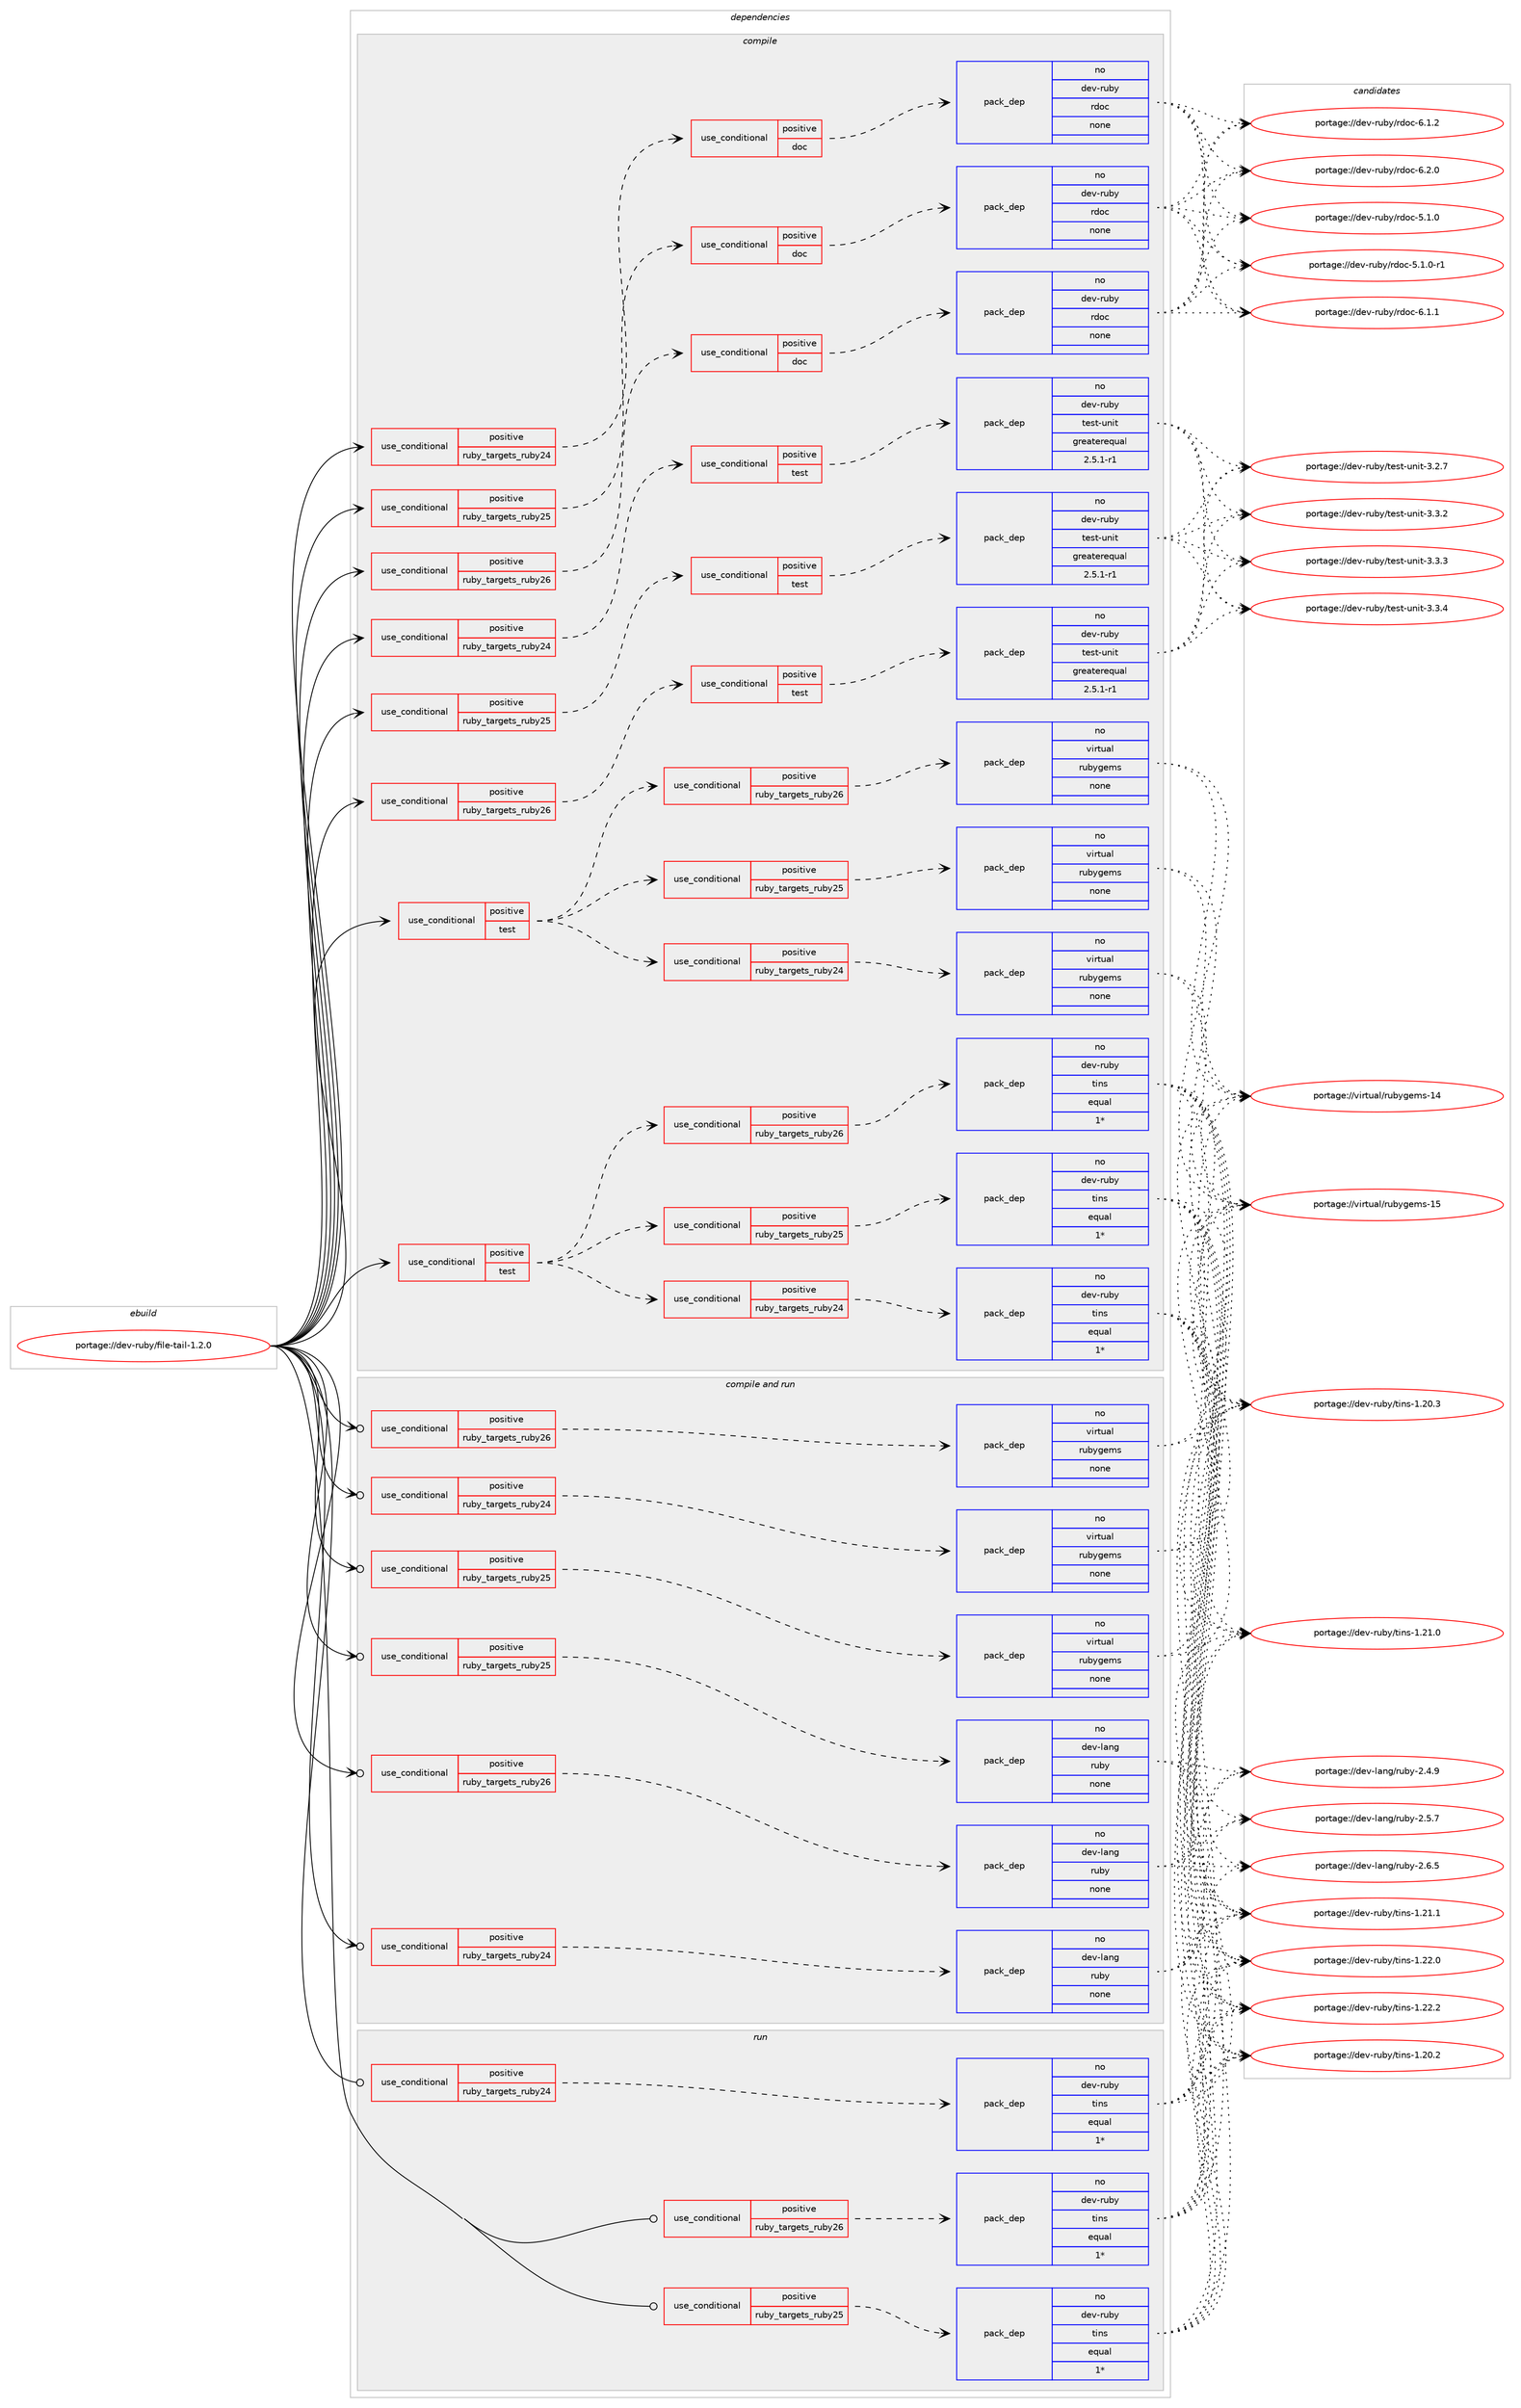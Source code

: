 digraph prolog {

# *************
# Graph options
# *************

newrank=true;
concentrate=true;
compound=true;
graph [rankdir=LR,fontname=Helvetica,fontsize=10,ranksep=1.5];#, ranksep=2.5, nodesep=0.2];
edge  [arrowhead=vee];
node  [fontname=Helvetica,fontsize=10];

# **********
# The ebuild
# **********

subgraph cluster_leftcol {
color=gray;
rank=same;
label=<<i>ebuild</i>>;
id [label="portage://dev-ruby/file-tail-1.2.0", color=red, width=4, href="../dev-ruby/file-tail-1.2.0.svg"];
}

# ****************
# The dependencies
# ****************

subgraph cluster_midcol {
color=gray;
label=<<i>dependencies</i>>;
subgraph cluster_compile {
fillcolor="#eeeeee";
style=filled;
label=<<i>compile</i>>;
subgraph cond52384 {
dependency221604 [label=<<TABLE BORDER="0" CELLBORDER="1" CELLSPACING="0" CELLPADDING="4"><TR><TD ROWSPAN="3" CELLPADDING="10">use_conditional</TD></TR><TR><TD>positive</TD></TR><TR><TD>ruby_targets_ruby24</TD></TR></TABLE>>, shape=none, color=red];
subgraph cond52385 {
dependency221605 [label=<<TABLE BORDER="0" CELLBORDER="1" CELLSPACING="0" CELLPADDING="4"><TR><TD ROWSPAN="3" CELLPADDING="10">use_conditional</TD></TR><TR><TD>positive</TD></TR><TR><TD>doc</TD></TR></TABLE>>, shape=none, color=red];
subgraph pack165728 {
dependency221606 [label=<<TABLE BORDER="0" CELLBORDER="1" CELLSPACING="0" CELLPADDING="4" WIDTH="220"><TR><TD ROWSPAN="6" CELLPADDING="30">pack_dep</TD></TR><TR><TD WIDTH="110">no</TD></TR><TR><TD>dev-ruby</TD></TR><TR><TD>rdoc</TD></TR><TR><TD>none</TD></TR><TR><TD></TD></TR></TABLE>>, shape=none, color=blue];
}
dependency221605:e -> dependency221606:w [weight=20,style="dashed",arrowhead="vee"];
}
dependency221604:e -> dependency221605:w [weight=20,style="dashed",arrowhead="vee"];
}
id:e -> dependency221604:w [weight=20,style="solid",arrowhead="vee"];
subgraph cond52386 {
dependency221607 [label=<<TABLE BORDER="0" CELLBORDER="1" CELLSPACING="0" CELLPADDING="4"><TR><TD ROWSPAN="3" CELLPADDING="10">use_conditional</TD></TR><TR><TD>positive</TD></TR><TR><TD>ruby_targets_ruby24</TD></TR></TABLE>>, shape=none, color=red];
subgraph cond52387 {
dependency221608 [label=<<TABLE BORDER="0" CELLBORDER="1" CELLSPACING="0" CELLPADDING="4"><TR><TD ROWSPAN="3" CELLPADDING="10">use_conditional</TD></TR><TR><TD>positive</TD></TR><TR><TD>test</TD></TR></TABLE>>, shape=none, color=red];
subgraph pack165729 {
dependency221609 [label=<<TABLE BORDER="0" CELLBORDER="1" CELLSPACING="0" CELLPADDING="4" WIDTH="220"><TR><TD ROWSPAN="6" CELLPADDING="30">pack_dep</TD></TR><TR><TD WIDTH="110">no</TD></TR><TR><TD>dev-ruby</TD></TR><TR><TD>test-unit</TD></TR><TR><TD>greaterequal</TD></TR><TR><TD>2.5.1-r1</TD></TR></TABLE>>, shape=none, color=blue];
}
dependency221608:e -> dependency221609:w [weight=20,style="dashed",arrowhead="vee"];
}
dependency221607:e -> dependency221608:w [weight=20,style="dashed",arrowhead="vee"];
}
id:e -> dependency221607:w [weight=20,style="solid",arrowhead="vee"];
subgraph cond52388 {
dependency221610 [label=<<TABLE BORDER="0" CELLBORDER="1" CELLSPACING="0" CELLPADDING="4"><TR><TD ROWSPAN="3" CELLPADDING="10">use_conditional</TD></TR><TR><TD>positive</TD></TR><TR><TD>ruby_targets_ruby25</TD></TR></TABLE>>, shape=none, color=red];
subgraph cond52389 {
dependency221611 [label=<<TABLE BORDER="0" CELLBORDER="1" CELLSPACING="0" CELLPADDING="4"><TR><TD ROWSPAN="3" CELLPADDING="10">use_conditional</TD></TR><TR><TD>positive</TD></TR><TR><TD>doc</TD></TR></TABLE>>, shape=none, color=red];
subgraph pack165730 {
dependency221612 [label=<<TABLE BORDER="0" CELLBORDER="1" CELLSPACING="0" CELLPADDING="4" WIDTH="220"><TR><TD ROWSPAN="6" CELLPADDING="30">pack_dep</TD></TR><TR><TD WIDTH="110">no</TD></TR><TR><TD>dev-ruby</TD></TR><TR><TD>rdoc</TD></TR><TR><TD>none</TD></TR><TR><TD></TD></TR></TABLE>>, shape=none, color=blue];
}
dependency221611:e -> dependency221612:w [weight=20,style="dashed",arrowhead="vee"];
}
dependency221610:e -> dependency221611:w [weight=20,style="dashed",arrowhead="vee"];
}
id:e -> dependency221610:w [weight=20,style="solid",arrowhead="vee"];
subgraph cond52390 {
dependency221613 [label=<<TABLE BORDER="0" CELLBORDER="1" CELLSPACING="0" CELLPADDING="4"><TR><TD ROWSPAN="3" CELLPADDING="10">use_conditional</TD></TR><TR><TD>positive</TD></TR><TR><TD>ruby_targets_ruby25</TD></TR></TABLE>>, shape=none, color=red];
subgraph cond52391 {
dependency221614 [label=<<TABLE BORDER="0" CELLBORDER="1" CELLSPACING="0" CELLPADDING="4"><TR><TD ROWSPAN="3" CELLPADDING="10">use_conditional</TD></TR><TR><TD>positive</TD></TR><TR><TD>test</TD></TR></TABLE>>, shape=none, color=red];
subgraph pack165731 {
dependency221615 [label=<<TABLE BORDER="0" CELLBORDER="1" CELLSPACING="0" CELLPADDING="4" WIDTH="220"><TR><TD ROWSPAN="6" CELLPADDING="30">pack_dep</TD></TR><TR><TD WIDTH="110">no</TD></TR><TR><TD>dev-ruby</TD></TR><TR><TD>test-unit</TD></TR><TR><TD>greaterequal</TD></TR><TR><TD>2.5.1-r1</TD></TR></TABLE>>, shape=none, color=blue];
}
dependency221614:e -> dependency221615:w [weight=20,style="dashed",arrowhead="vee"];
}
dependency221613:e -> dependency221614:w [weight=20,style="dashed",arrowhead="vee"];
}
id:e -> dependency221613:w [weight=20,style="solid",arrowhead="vee"];
subgraph cond52392 {
dependency221616 [label=<<TABLE BORDER="0" CELLBORDER="1" CELLSPACING="0" CELLPADDING="4"><TR><TD ROWSPAN="3" CELLPADDING="10">use_conditional</TD></TR><TR><TD>positive</TD></TR><TR><TD>ruby_targets_ruby26</TD></TR></TABLE>>, shape=none, color=red];
subgraph cond52393 {
dependency221617 [label=<<TABLE BORDER="0" CELLBORDER="1" CELLSPACING="0" CELLPADDING="4"><TR><TD ROWSPAN="3" CELLPADDING="10">use_conditional</TD></TR><TR><TD>positive</TD></TR><TR><TD>doc</TD></TR></TABLE>>, shape=none, color=red];
subgraph pack165732 {
dependency221618 [label=<<TABLE BORDER="0" CELLBORDER="1" CELLSPACING="0" CELLPADDING="4" WIDTH="220"><TR><TD ROWSPAN="6" CELLPADDING="30">pack_dep</TD></TR><TR><TD WIDTH="110">no</TD></TR><TR><TD>dev-ruby</TD></TR><TR><TD>rdoc</TD></TR><TR><TD>none</TD></TR><TR><TD></TD></TR></TABLE>>, shape=none, color=blue];
}
dependency221617:e -> dependency221618:w [weight=20,style="dashed",arrowhead="vee"];
}
dependency221616:e -> dependency221617:w [weight=20,style="dashed",arrowhead="vee"];
}
id:e -> dependency221616:w [weight=20,style="solid",arrowhead="vee"];
subgraph cond52394 {
dependency221619 [label=<<TABLE BORDER="0" CELLBORDER="1" CELLSPACING="0" CELLPADDING="4"><TR><TD ROWSPAN="3" CELLPADDING="10">use_conditional</TD></TR><TR><TD>positive</TD></TR><TR><TD>ruby_targets_ruby26</TD></TR></TABLE>>, shape=none, color=red];
subgraph cond52395 {
dependency221620 [label=<<TABLE BORDER="0" CELLBORDER="1" CELLSPACING="0" CELLPADDING="4"><TR><TD ROWSPAN="3" CELLPADDING="10">use_conditional</TD></TR><TR><TD>positive</TD></TR><TR><TD>test</TD></TR></TABLE>>, shape=none, color=red];
subgraph pack165733 {
dependency221621 [label=<<TABLE BORDER="0" CELLBORDER="1" CELLSPACING="0" CELLPADDING="4" WIDTH="220"><TR><TD ROWSPAN="6" CELLPADDING="30">pack_dep</TD></TR><TR><TD WIDTH="110">no</TD></TR><TR><TD>dev-ruby</TD></TR><TR><TD>test-unit</TD></TR><TR><TD>greaterequal</TD></TR><TR><TD>2.5.1-r1</TD></TR></TABLE>>, shape=none, color=blue];
}
dependency221620:e -> dependency221621:w [weight=20,style="dashed",arrowhead="vee"];
}
dependency221619:e -> dependency221620:w [weight=20,style="dashed",arrowhead="vee"];
}
id:e -> dependency221619:w [weight=20,style="solid",arrowhead="vee"];
subgraph cond52396 {
dependency221622 [label=<<TABLE BORDER="0" CELLBORDER="1" CELLSPACING="0" CELLPADDING="4"><TR><TD ROWSPAN="3" CELLPADDING="10">use_conditional</TD></TR><TR><TD>positive</TD></TR><TR><TD>test</TD></TR></TABLE>>, shape=none, color=red];
subgraph cond52397 {
dependency221623 [label=<<TABLE BORDER="0" CELLBORDER="1" CELLSPACING="0" CELLPADDING="4"><TR><TD ROWSPAN="3" CELLPADDING="10">use_conditional</TD></TR><TR><TD>positive</TD></TR><TR><TD>ruby_targets_ruby24</TD></TR></TABLE>>, shape=none, color=red];
subgraph pack165734 {
dependency221624 [label=<<TABLE BORDER="0" CELLBORDER="1" CELLSPACING="0" CELLPADDING="4" WIDTH="220"><TR><TD ROWSPAN="6" CELLPADDING="30">pack_dep</TD></TR><TR><TD WIDTH="110">no</TD></TR><TR><TD>dev-ruby</TD></TR><TR><TD>tins</TD></TR><TR><TD>equal</TD></TR><TR><TD>1*</TD></TR></TABLE>>, shape=none, color=blue];
}
dependency221623:e -> dependency221624:w [weight=20,style="dashed",arrowhead="vee"];
}
dependency221622:e -> dependency221623:w [weight=20,style="dashed",arrowhead="vee"];
subgraph cond52398 {
dependency221625 [label=<<TABLE BORDER="0" CELLBORDER="1" CELLSPACING="0" CELLPADDING="4"><TR><TD ROWSPAN="3" CELLPADDING="10">use_conditional</TD></TR><TR><TD>positive</TD></TR><TR><TD>ruby_targets_ruby25</TD></TR></TABLE>>, shape=none, color=red];
subgraph pack165735 {
dependency221626 [label=<<TABLE BORDER="0" CELLBORDER="1" CELLSPACING="0" CELLPADDING="4" WIDTH="220"><TR><TD ROWSPAN="6" CELLPADDING="30">pack_dep</TD></TR><TR><TD WIDTH="110">no</TD></TR><TR><TD>dev-ruby</TD></TR><TR><TD>tins</TD></TR><TR><TD>equal</TD></TR><TR><TD>1*</TD></TR></TABLE>>, shape=none, color=blue];
}
dependency221625:e -> dependency221626:w [weight=20,style="dashed",arrowhead="vee"];
}
dependency221622:e -> dependency221625:w [weight=20,style="dashed",arrowhead="vee"];
subgraph cond52399 {
dependency221627 [label=<<TABLE BORDER="0" CELLBORDER="1" CELLSPACING="0" CELLPADDING="4"><TR><TD ROWSPAN="3" CELLPADDING="10">use_conditional</TD></TR><TR><TD>positive</TD></TR><TR><TD>ruby_targets_ruby26</TD></TR></TABLE>>, shape=none, color=red];
subgraph pack165736 {
dependency221628 [label=<<TABLE BORDER="0" CELLBORDER="1" CELLSPACING="0" CELLPADDING="4" WIDTH="220"><TR><TD ROWSPAN="6" CELLPADDING="30">pack_dep</TD></TR><TR><TD WIDTH="110">no</TD></TR><TR><TD>dev-ruby</TD></TR><TR><TD>tins</TD></TR><TR><TD>equal</TD></TR><TR><TD>1*</TD></TR></TABLE>>, shape=none, color=blue];
}
dependency221627:e -> dependency221628:w [weight=20,style="dashed",arrowhead="vee"];
}
dependency221622:e -> dependency221627:w [weight=20,style="dashed",arrowhead="vee"];
}
id:e -> dependency221622:w [weight=20,style="solid",arrowhead="vee"];
subgraph cond52400 {
dependency221629 [label=<<TABLE BORDER="0" CELLBORDER="1" CELLSPACING="0" CELLPADDING="4"><TR><TD ROWSPAN="3" CELLPADDING="10">use_conditional</TD></TR><TR><TD>positive</TD></TR><TR><TD>test</TD></TR></TABLE>>, shape=none, color=red];
subgraph cond52401 {
dependency221630 [label=<<TABLE BORDER="0" CELLBORDER="1" CELLSPACING="0" CELLPADDING="4"><TR><TD ROWSPAN="3" CELLPADDING="10">use_conditional</TD></TR><TR><TD>positive</TD></TR><TR><TD>ruby_targets_ruby24</TD></TR></TABLE>>, shape=none, color=red];
subgraph pack165737 {
dependency221631 [label=<<TABLE BORDER="0" CELLBORDER="1" CELLSPACING="0" CELLPADDING="4" WIDTH="220"><TR><TD ROWSPAN="6" CELLPADDING="30">pack_dep</TD></TR><TR><TD WIDTH="110">no</TD></TR><TR><TD>virtual</TD></TR><TR><TD>rubygems</TD></TR><TR><TD>none</TD></TR><TR><TD></TD></TR></TABLE>>, shape=none, color=blue];
}
dependency221630:e -> dependency221631:w [weight=20,style="dashed",arrowhead="vee"];
}
dependency221629:e -> dependency221630:w [weight=20,style="dashed",arrowhead="vee"];
subgraph cond52402 {
dependency221632 [label=<<TABLE BORDER="0" CELLBORDER="1" CELLSPACING="0" CELLPADDING="4"><TR><TD ROWSPAN="3" CELLPADDING="10">use_conditional</TD></TR><TR><TD>positive</TD></TR><TR><TD>ruby_targets_ruby25</TD></TR></TABLE>>, shape=none, color=red];
subgraph pack165738 {
dependency221633 [label=<<TABLE BORDER="0" CELLBORDER="1" CELLSPACING="0" CELLPADDING="4" WIDTH="220"><TR><TD ROWSPAN="6" CELLPADDING="30">pack_dep</TD></TR><TR><TD WIDTH="110">no</TD></TR><TR><TD>virtual</TD></TR><TR><TD>rubygems</TD></TR><TR><TD>none</TD></TR><TR><TD></TD></TR></TABLE>>, shape=none, color=blue];
}
dependency221632:e -> dependency221633:w [weight=20,style="dashed",arrowhead="vee"];
}
dependency221629:e -> dependency221632:w [weight=20,style="dashed",arrowhead="vee"];
subgraph cond52403 {
dependency221634 [label=<<TABLE BORDER="0" CELLBORDER="1" CELLSPACING="0" CELLPADDING="4"><TR><TD ROWSPAN="3" CELLPADDING="10">use_conditional</TD></TR><TR><TD>positive</TD></TR><TR><TD>ruby_targets_ruby26</TD></TR></TABLE>>, shape=none, color=red];
subgraph pack165739 {
dependency221635 [label=<<TABLE BORDER="0" CELLBORDER="1" CELLSPACING="0" CELLPADDING="4" WIDTH="220"><TR><TD ROWSPAN="6" CELLPADDING="30">pack_dep</TD></TR><TR><TD WIDTH="110">no</TD></TR><TR><TD>virtual</TD></TR><TR><TD>rubygems</TD></TR><TR><TD>none</TD></TR><TR><TD></TD></TR></TABLE>>, shape=none, color=blue];
}
dependency221634:e -> dependency221635:w [weight=20,style="dashed",arrowhead="vee"];
}
dependency221629:e -> dependency221634:w [weight=20,style="dashed",arrowhead="vee"];
}
id:e -> dependency221629:w [weight=20,style="solid",arrowhead="vee"];
}
subgraph cluster_compileandrun {
fillcolor="#eeeeee";
style=filled;
label=<<i>compile and run</i>>;
subgraph cond52404 {
dependency221636 [label=<<TABLE BORDER="0" CELLBORDER="1" CELLSPACING="0" CELLPADDING="4"><TR><TD ROWSPAN="3" CELLPADDING="10">use_conditional</TD></TR><TR><TD>positive</TD></TR><TR><TD>ruby_targets_ruby24</TD></TR></TABLE>>, shape=none, color=red];
subgraph pack165740 {
dependency221637 [label=<<TABLE BORDER="0" CELLBORDER="1" CELLSPACING="0" CELLPADDING="4" WIDTH="220"><TR><TD ROWSPAN="6" CELLPADDING="30">pack_dep</TD></TR><TR><TD WIDTH="110">no</TD></TR><TR><TD>dev-lang</TD></TR><TR><TD>ruby</TD></TR><TR><TD>none</TD></TR><TR><TD></TD></TR></TABLE>>, shape=none, color=blue];
}
dependency221636:e -> dependency221637:w [weight=20,style="dashed",arrowhead="vee"];
}
id:e -> dependency221636:w [weight=20,style="solid",arrowhead="odotvee"];
subgraph cond52405 {
dependency221638 [label=<<TABLE BORDER="0" CELLBORDER="1" CELLSPACING="0" CELLPADDING="4"><TR><TD ROWSPAN="3" CELLPADDING="10">use_conditional</TD></TR><TR><TD>positive</TD></TR><TR><TD>ruby_targets_ruby24</TD></TR></TABLE>>, shape=none, color=red];
subgraph pack165741 {
dependency221639 [label=<<TABLE BORDER="0" CELLBORDER="1" CELLSPACING="0" CELLPADDING="4" WIDTH="220"><TR><TD ROWSPAN="6" CELLPADDING="30">pack_dep</TD></TR><TR><TD WIDTH="110">no</TD></TR><TR><TD>virtual</TD></TR><TR><TD>rubygems</TD></TR><TR><TD>none</TD></TR><TR><TD></TD></TR></TABLE>>, shape=none, color=blue];
}
dependency221638:e -> dependency221639:w [weight=20,style="dashed",arrowhead="vee"];
}
id:e -> dependency221638:w [weight=20,style="solid",arrowhead="odotvee"];
subgraph cond52406 {
dependency221640 [label=<<TABLE BORDER="0" CELLBORDER="1" CELLSPACING="0" CELLPADDING="4"><TR><TD ROWSPAN="3" CELLPADDING="10">use_conditional</TD></TR><TR><TD>positive</TD></TR><TR><TD>ruby_targets_ruby25</TD></TR></TABLE>>, shape=none, color=red];
subgraph pack165742 {
dependency221641 [label=<<TABLE BORDER="0" CELLBORDER="1" CELLSPACING="0" CELLPADDING="4" WIDTH="220"><TR><TD ROWSPAN="6" CELLPADDING="30">pack_dep</TD></TR><TR><TD WIDTH="110">no</TD></TR><TR><TD>dev-lang</TD></TR><TR><TD>ruby</TD></TR><TR><TD>none</TD></TR><TR><TD></TD></TR></TABLE>>, shape=none, color=blue];
}
dependency221640:e -> dependency221641:w [weight=20,style="dashed",arrowhead="vee"];
}
id:e -> dependency221640:w [weight=20,style="solid",arrowhead="odotvee"];
subgraph cond52407 {
dependency221642 [label=<<TABLE BORDER="0" CELLBORDER="1" CELLSPACING="0" CELLPADDING="4"><TR><TD ROWSPAN="3" CELLPADDING="10">use_conditional</TD></TR><TR><TD>positive</TD></TR><TR><TD>ruby_targets_ruby25</TD></TR></TABLE>>, shape=none, color=red];
subgraph pack165743 {
dependency221643 [label=<<TABLE BORDER="0" CELLBORDER="1" CELLSPACING="0" CELLPADDING="4" WIDTH="220"><TR><TD ROWSPAN="6" CELLPADDING="30">pack_dep</TD></TR><TR><TD WIDTH="110">no</TD></TR><TR><TD>virtual</TD></TR><TR><TD>rubygems</TD></TR><TR><TD>none</TD></TR><TR><TD></TD></TR></TABLE>>, shape=none, color=blue];
}
dependency221642:e -> dependency221643:w [weight=20,style="dashed",arrowhead="vee"];
}
id:e -> dependency221642:w [weight=20,style="solid",arrowhead="odotvee"];
subgraph cond52408 {
dependency221644 [label=<<TABLE BORDER="0" CELLBORDER="1" CELLSPACING="0" CELLPADDING="4"><TR><TD ROWSPAN="3" CELLPADDING="10">use_conditional</TD></TR><TR><TD>positive</TD></TR><TR><TD>ruby_targets_ruby26</TD></TR></TABLE>>, shape=none, color=red];
subgraph pack165744 {
dependency221645 [label=<<TABLE BORDER="0" CELLBORDER="1" CELLSPACING="0" CELLPADDING="4" WIDTH="220"><TR><TD ROWSPAN="6" CELLPADDING="30">pack_dep</TD></TR><TR><TD WIDTH="110">no</TD></TR><TR><TD>dev-lang</TD></TR><TR><TD>ruby</TD></TR><TR><TD>none</TD></TR><TR><TD></TD></TR></TABLE>>, shape=none, color=blue];
}
dependency221644:e -> dependency221645:w [weight=20,style="dashed",arrowhead="vee"];
}
id:e -> dependency221644:w [weight=20,style="solid",arrowhead="odotvee"];
subgraph cond52409 {
dependency221646 [label=<<TABLE BORDER="0" CELLBORDER="1" CELLSPACING="0" CELLPADDING="4"><TR><TD ROWSPAN="3" CELLPADDING="10">use_conditional</TD></TR><TR><TD>positive</TD></TR><TR><TD>ruby_targets_ruby26</TD></TR></TABLE>>, shape=none, color=red];
subgraph pack165745 {
dependency221647 [label=<<TABLE BORDER="0" CELLBORDER="1" CELLSPACING="0" CELLPADDING="4" WIDTH="220"><TR><TD ROWSPAN="6" CELLPADDING="30">pack_dep</TD></TR><TR><TD WIDTH="110">no</TD></TR><TR><TD>virtual</TD></TR><TR><TD>rubygems</TD></TR><TR><TD>none</TD></TR><TR><TD></TD></TR></TABLE>>, shape=none, color=blue];
}
dependency221646:e -> dependency221647:w [weight=20,style="dashed",arrowhead="vee"];
}
id:e -> dependency221646:w [weight=20,style="solid",arrowhead="odotvee"];
}
subgraph cluster_run {
fillcolor="#eeeeee";
style=filled;
label=<<i>run</i>>;
subgraph cond52410 {
dependency221648 [label=<<TABLE BORDER="0" CELLBORDER="1" CELLSPACING="0" CELLPADDING="4"><TR><TD ROWSPAN="3" CELLPADDING="10">use_conditional</TD></TR><TR><TD>positive</TD></TR><TR><TD>ruby_targets_ruby24</TD></TR></TABLE>>, shape=none, color=red];
subgraph pack165746 {
dependency221649 [label=<<TABLE BORDER="0" CELLBORDER="1" CELLSPACING="0" CELLPADDING="4" WIDTH="220"><TR><TD ROWSPAN="6" CELLPADDING="30">pack_dep</TD></TR><TR><TD WIDTH="110">no</TD></TR><TR><TD>dev-ruby</TD></TR><TR><TD>tins</TD></TR><TR><TD>equal</TD></TR><TR><TD>1*</TD></TR></TABLE>>, shape=none, color=blue];
}
dependency221648:e -> dependency221649:w [weight=20,style="dashed",arrowhead="vee"];
}
id:e -> dependency221648:w [weight=20,style="solid",arrowhead="odot"];
subgraph cond52411 {
dependency221650 [label=<<TABLE BORDER="0" CELLBORDER="1" CELLSPACING="0" CELLPADDING="4"><TR><TD ROWSPAN="3" CELLPADDING="10">use_conditional</TD></TR><TR><TD>positive</TD></TR><TR><TD>ruby_targets_ruby25</TD></TR></TABLE>>, shape=none, color=red];
subgraph pack165747 {
dependency221651 [label=<<TABLE BORDER="0" CELLBORDER="1" CELLSPACING="0" CELLPADDING="4" WIDTH="220"><TR><TD ROWSPAN="6" CELLPADDING="30">pack_dep</TD></TR><TR><TD WIDTH="110">no</TD></TR><TR><TD>dev-ruby</TD></TR><TR><TD>tins</TD></TR><TR><TD>equal</TD></TR><TR><TD>1*</TD></TR></TABLE>>, shape=none, color=blue];
}
dependency221650:e -> dependency221651:w [weight=20,style="dashed",arrowhead="vee"];
}
id:e -> dependency221650:w [weight=20,style="solid",arrowhead="odot"];
subgraph cond52412 {
dependency221652 [label=<<TABLE BORDER="0" CELLBORDER="1" CELLSPACING="0" CELLPADDING="4"><TR><TD ROWSPAN="3" CELLPADDING="10">use_conditional</TD></TR><TR><TD>positive</TD></TR><TR><TD>ruby_targets_ruby26</TD></TR></TABLE>>, shape=none, color=red];
subgraph pack165748 {
dependency221653 [label=<<TABLE BORDER="0" CELLBORDER="1" CELLSPACING="0" CELLPADDING="4" WIDTH="220"><TR><TD ROWSPAN="6" CELLPADDING="30">pack_dep</TD></TR><TR><TD WIDTH="110">no</TD></TR><TR><TD>dev-ruby</TD></TR><TR><TD>tins</TD></TR><TR><TD>equal</TD></TR><TR><TD>1*</TD></TR></TABLE>>, shape=none, color=blue];
}
dependency221652:e -> dependency221653:w [weight=20,style="dashed",arrowhead="vee"];
}
id:e -> dependency221652:w [weight=20,style="solid",arrowhead="odot"];
}
}

# **************
# The candidates
# **************

subgraph cluster_choices {
rank=same;
color=gray;
label=<<i>candidates</i>>;

subgraph choice165728 {
color=black;
nodesep=1;
choiceportage10010111845114117981214711410011199455346494648 [label="portage://dev-ruby/rdoc-5.1.0", color=red, width=4,href="../dev-ruby/rdoc-5.1.0.svg"];
choiceportage100101118451141179812147114100111994553464946484511449 [label="portage://dev-ruby/rdoc-5.1.0-r1", color=red, width=4,href="../dev-ruby/rdoc-5.1.0-r1.svg"];
choiceportage10010111845114117981214711410011199455446494649 [label="portage://dev-ruby/rdoc-6.1.1", color=red, width=4,href="../dev-ruby/rdoc-6.1.1.svg"];
choiceportage10010111845114117981214711410011199455446494650 [label="portage://dev-ruby/rdoc-6.1.2", color=red, width=4,href="../dev-ruby/rdoc-6.1.2.svg"];
choiceportage10010111845114117981214711410011199455446504648 [label="portage://dev-ruby/rdoc-6.2.0", color=red, width=4,href="../dev-ruby/rdoc-6.2.0.svg"];
dependency221606:e -> choiceportage10010111845114117981214711410011199455346494648:w [style=dotted,weight="100"];
dependency221606:e -> choiceportage100101118451141179812147114100111994553464946484511449:w [style=dotted,weight="100"];
dependency221606:e -> choiceportage10010111845114117981214711410011199455446494649:w [style=dotted,weight="100"];
dependency221606:e -> choiceportage10010111845114117981214711410011199455446494650:w [style=dotted,weight="100"];
dependency221606:e -> choiceportage10010111845114117981214711410011199455446504648:w [style=dotted,weight="100"];
}
subgraph choice165729 {
color=black;
nodesep=1;
choiceportage10010111845114117981214711610111511645117110105116455146504655 [label="portage://dev-ruby/test-unit-3.2.7", color=red, width=4,href="../dev-ruby/test-unit-3.2.7.svg"];
choiceportage10010111845114117981214711610111511645117110105116455146514650 [label="portage://dev-ruby/test-unit-3.3.2", color=red, width=4,href="../dev-ruby/test-unit-3.3.2.svg"];
choiceportage10010111845114117981214711610111511645117110105116455146514651 [label="portage://dev-ruby/test-unit-3.3.3", color=red, width=4,href="../dev-ruby/test-unit-3.3.3.svg"];
choiceportage10010111845114117981214711610111511645117110105116455146514652 [label="portage://dev-ruby/test-unit-3.3.4", color=red, width=4,href="../dev-ruby/test-unit-3.3.4.svg"];
dependency221609:e -> choiceportage10010111845114117981214711610111511645117110105116455146504655:w [style=dotted,weight="100"];
dependency221609:e -> choiceportage10010111845114117981214711610111511645117110105116455146514650:w [style=dotted,weight="100"];
dependency221609:e -> choiceportage10010111845114117981214711610111511645117110105116455146514651:w [style=dotted,weight="100"];
dependency221609:e -> choiceportage10010111845114117981214711610111511645117110105116455146514652:w [style=dotted,weight="100"];
}
subgraph choice165730 {
color=black;
nodesep=1;
choiceportage10010111845114117981214711410011199455346494648 [label="portage://dev-ruby/rdoc-5.1.0", color=red, width=4,href="../dev-ruby/rdoc-5.1.0.svg"];
choiceportage100101118451141179812147114100111994553464946484511449 [label="portage://dev-ruby/rdoc-5.1.0-r1", color=red, width=4,href="../dev-ruby/rdoc-5.1.0-r1.svg"];
choiceportage10010111845114117981214711410011199455446494649 [label="portage://dev-ruby/rdoc-6.1.1", color=red, width=4,href="../dev-ruby/rdoc-6.1.1.svg"];
choiceportage10010111845114117981214711410011199455446494650 [label="portage://dev-ruby/rdoc-6.1.2", color=red, width=4,href="../dev-ruby/rdoc-6.1.2.svg"];
choiceportage10010111845114117981214711410011199455446504648 [label="portage://dev-ruby/rdoc-6.2.0", color=red, width=4,href="../dev-ruby/rdoc-6.2.0.svg"];
dependency221612:e -> choiceportage10010111845114117981214711410011199455346494648:w [style=dotted,weight="100"];
dependency221612:e -> choiceportage100101118451141179812147114100111994553464946484511449:w [style=dotted,weight="100"];
dependency221612:e -> choiceportage10010111845114117981214711410011199455446494649:w [style=dotted,weight="100"];
dependency221612:e -> choiceportage10010111845114117981214711410011199455446494650:w [style=dotted,weight="100"];
dependency221612:e -> choiceportage10010111845114117981214711410011199455446504648:w [style=dotted,weight="100"];
}
subgraph choice165731 {
color=black;
nodesep=1;
choiceportage10010111845114117981214711610111511645117110105116455146504655 [label="portage://dev-ruby/test-unit-3.2.7", color=red, width=4,href="../dev-ruby/test-unit-3.2.7.svg"];
choiceportage10010111845114117981214711610111511645117110105116455146514650 [label="portage://dev-ruby/test-unit-3.3.2", color=red, width=4,href="../dev-ruby/test-unit-3.3.2.svg"];
choiceportage10010111845114117981214711610111511645117110105116455146514651 [label="portage://dev-ruby/test-unit-3.3.3", color=red, width=4,href="../dev-ruby/test-unit-3.3.3.svg"];
choiceportage10010111845114117981214711610111511645117110105116455146514652 [label="portage://dev-ruby/test-unit-3.3.4", color=red, width=4,href="../dev-ruby/test-unit-3.3.4.svg"];
dependency221615:e -> choiceportage10010111845114117981214711610111511645117110105116455146504655:w [style=dotted,weight="100"];
dependency221615:e -> choiceportage10010111845114117981214711610111511645117110105116455146514650:w [style=dotted,weight="100"];
dependency221615:e -> choiceportage10010111845114117981214711610111511645117110105116455146514651:w [style=dotted,weight="100"];
dependency221615:e -> choiceportage10010111845114117981214711610111511645117110105116455146514652:w [style=dotted,weight="100"];
}
subgraph choice165732 {
color=black;
nodesep=1;
choiceportage10010111845114117981214711410011199455346494648 [label="portage://dev-ruby/rdoc-5.1.0", color=red, width=4,href="../dev-ruby/rdoc-5.1.0.svg"];
choiceportage100101118451141179812147114100111994553464946484511449 [label="portage://dev-ruby/rdoc-5.1.0-r1", color=red, width=4,href="../dev-ruby/rdoc-5.1.0-r1.svg"];
choiceportage10010111845114117981214711410011199455446494649 [label="portage://dev-ruby/rdoc-6.1.1", color=red, width=4,href="../dev-ruby/rdoc-6.1.1.svg"];
choiceportage10010111845114117981214711410011199455446494650 [label="portage://dev-ruby/rdoc-6.1.2", color=red, width=4,href="../dev-ruby/rdoc-6.1.2.svg"];
choiceportage10010111845114117981214711410011199455446504648 [label="portage://dev-ruby/rdoc-6.2.0", color=red, width=4,href="../dev-ruby/rdoc-6.2.0.svg"];
dependency221618:e -> choiceportage10010111845114117981214711410011199455346494648:w [style=dotted,weight="100"];
dependency221618:e -> choiceportage100101118451141179812147114100111994553464946484511449:w [style=dotted,weight="100"];
dependency221618:e -> choiceportage10010111845114117981214711410011199455446494649:w [style=dotted,weight="100"];
dependency221618:e -> choiceportage10010111845114117981214711410011199455446494650:w [style=dotted,weight="100"];
dependency221618:e -> choiceportage10010111845114117981214711410011199455446504648:w [style=dotted,weight="100"];
}
subgraph choice165733 {
color=black;
nodesep=1;
choiceportage10010111845114117981214711610111511645117110105116455146504655 [label="portage://dev-ruby/test-unit-3.2.7", color=red, width=4,href="../dev-ruby/test-unit-3.2.7.svg"];
choiceportage10010111845114117981214711610111511645117110105116455146514650 [label="portage://dev-ruby/test-unit-3.3.2", color=red, width=4,href="../dev-ruby/test-unit-3.3.2.svg"];
choiceportage10010111845114117981214711610111511645117110105116455146514651 [label="portage://dev-ruby/test-unit-3.3.3", color=red, width=4,href="../dev-ruby/test-unit-3.3.3.svg"];
choiceportage10010111845114117981214711610111511645117110105116455146514652 [label="portage://dev-ruby/test-unit-3.3.4", color=red, width=4,href="../dev-ruby/test-unit-3.3.4.svg"];
dependency221621:e -> choiceportage10010111845114117981214711610111511645117110105116455146504655:w [style=dotted,weight="100"];
dependency221621:e -> choiceportage10010111845114117981214711610111511645117110105116455146514650:w [style=dotted,weight="100"];
dependency221621:e -> choiceportage10010111845114117981214711610111511645117110105116455146514651:w [style=dotted,weight="100"];
dependency221621:e -> choiceportage10010111845114117981214711610111511645117110105116455146514652:w [style=dotted,weight="100"];
}
subgraph choice165734 {
color=black;
nodesep=1;
choiceportage10010111845114117981214711610511011545494650484650 [label="portage://dev-ruby/tins-1.20.2", color=red, width=4,href="../dev-ruby/tins-1.20.2.svg"];
choiceportage10010111845114117981214711610511011545494650484651 [label="portage://dev-ruby/tins-1.20.3", color=red, width=4,href="../dev-ruby/tins-1.20.3.svg"];
choiceportage10010111845114117981214711610511011545494650494648 [label="portage://dev-ruby/tins-1.21.0", color=red, width=4,href="../dev-ruby/tins-1.21.0.svg"];
choiceportage10010111845114117981214711610511011545494650494649 [label="portage://dev-ruby/tins-1.21.1", color=red, width=4,href="../dev-ruby/tins-1.21.1.svg"];
choiceportage10010111845114117981214711610511011545494650504648 [label="portage://dev-ruby/tins-1.22.0", color=red, width=4,href="../dev-ruby/tins-1.22.0.svg"];
choiceportage10010111845114117981214711610511011545494650504650 [label="portage://dev-ruby/tins-1.22.2", color=red, width=4,href="../dev-ruby/tins-1.22.2.svg"];
dependency221624:e -> choiceportage10010111845114117981214711610511011545494650484650:w [style=dotted,weight="100"];
dependency221624:e -> choiceportage10010111845114117981214711610511011545494650484651:w [style=dotted,weight="100"];
dependency221624:e -> choiceportage10010111845114117981214711610511011545494650494648:w [style=dotted,weight="100"];
dependency221624:e -> choiceportage10010111845114117981214711610511011545494650494649:w [style=dotted,weight="100"];
dependency221624:e -> choiceportage10010111845114117981214711610511011545494650504648:w [style=dotted,weight="100"];
dependency221624:e -> choiceportage10010111845114117981214711610511011545494650504650:w [style=dotted,weight="100"];
}
subgraph choice165735 {
color=black;
nodesep=1;
choiceportage10010111845114117981214711610511011545494650484650 [label="portage://dev-ruby/tins-1.20.2", color=red, width=4,href="../dev-ruby/tins-1.20.2.svg"];
choiceportage10010111845114117981214711610511011545494650484651 [label="portage://dev-ruby/tins-1.20.3", color=red, width=4,href="../dev-ruby/tins-1.20.3.svg"];
choiceportage10010111845114117981214711610511011545494650494648 [label="portage://dev-ruby/tins-1.21.0", color=red, width=4,href="../dev-ruby/tins-1.21.0.svg"];
choiceportage10010111845114117981214711610511011545494650494649 [label="portage://dev-ruby/tins-1.21.1", color=red, width=4,href="../dev-ruby/tins-1.21.1.svg"];
choiceportage10010111845114117981214711610511011545494650504648 [label="portage://dev-ruby/tins-1.22.0", color=red, width=4,href="../dev-ruby/tins-1.22.0.svg"];
choiceportage10010111845114117981214711610511011545494650504650 [label="portage://dev-ruby/tins-1.22.2", color=red, width=4,href="../dev-ruby/tins-1.22.2.svg"];
dependency221626:e -> choiceportage10010111845114117981214711610511011545494650484650:w [style=dotted,weight="100"];
dependency221626:e -> choiceportage10010111845114117981214711610511011545494650484651:w [style=dotted,weight="100"];
dependency221626:e -> choiceportage10010111845114117981214711610511011545494650494648:w [style=dotted,weight="100"];
dependency221626:e -> choiceportage10010111845114117981214711610511011545494650494649:w [style=dotted,weight="100"];
dependency221626:e -> choiceportage10010111845114117981214711610511011545494650504648:w [style=dotted,weight="100"];
dependency221626:e -> choiceportage10010111845114117981214711610511011545494650504650:w [style=dotted,weight="100"];
}
subgraph choice165736 {
color=black;
nodesep=1;
choiceportage10010111845114117981214711610511011545494650484650 [label="portage://dev-ruby/tins-1.20.2", color=red, width=4,href="../dev-ruby/tins-1.20.2.svg"];
choiceportage10010111845114117981214711610511011545494650484651 [label="portage://dev-ruby/tins-1.20.3", color=red, width=4,href="../dev-ruby/tins-1.20.3.svg"];
choiceportage10010111845114117981214711610511011545494650494648 [label="portage://dev-ruby/tins-1.21.0", color=red, width=4,href="../dev-ruby/tins-1.21.0.svg"];
choiceportage10010111845114117981214711610511011545494650494649 [label="portage://dev-ruby/tins-1.21.1", color=red, width=4,href="../dev-ruby/tins-1.21.1.svg"];
choiceportage10010111845114117981214711610511011545494650504648 [label="portage://dev-ruby/tins-1.22.0", color=red, width=4,href="../dev-ruby/tins-1.22.0.svg"];
choiceportage10010111845114117981214711610511011545494650504650 [label="portage://dev-ruby/tins-1.22.2", color=red, width=4,href="../dev-ruby/tins-1.22.2.svg"];
dependency221628:e -> choiceportage10010111845114117981214711610511011545494650484650:w [style=dotted,weight="100"];
dependency221628:e -> choiceportage10010111845114117981214711610511011545494650484651:w [style=dotted,weight="100"];
dependency221628:e -> choiceportage10010111845114117981214711610511011545494650494648:w [style=dotted,weight="100"];
dependency221628:e -> choiceportage10010111845114117981214711610511011545494650494649:w [style=dotted,weight="100"];
dependency221628:e -> choiceportage10010111845114117981214711610511011545494650504648:w [style=dotted,weight="100"];
dependency221628:e -> choiceportage10010111845114117981214711610511011545494650504650:w [style=dotted,weight="100"];
}
subgraph choice165737 {
color=black;
nodesep=1;
choiceportage118105114116117971084711411798121103101109115454952 [label="portage://virtual/rubygems-14", color=red, width=4,href="../virtual/rubygems-14.svg"];
choiceportage118105114116117971084711411798121103101109115454953 [label="portage://virtual/rubygems-15", color=red, width=4,href="../virtual/rubygems-15.svg"];
dependency221631:e -> choiceportage118105114116117971084711411798121103101109115454952:w [style=dotted,weight="100"];
dependency221631:e -> choiceportage118105114116117971084711411798121103101109115454953:w [style=dotted,weight="100"];
}
subgraph choice165738 {
color=black;
nodesep=1;
choiceportage118105114116117971084711411798121103101109115454952 [label="portage://virtual/rubygems-14", color=red, width=4,href="../virtual/rubygems-14.svg"];
choiceportage118105114116117971084711411798121103101109115454953 [label="portage://virtual/rubygems-15", color=red, width=4,href="../virtual/rubygems-15.svg"];
dependency221633:e -> choiceportage118105114116117971084711411798121103101109115454952:w [style=dotted,weight="100"];
dependency221633:e -> choiceportage118105114116117971084711411798121103101109115454953:w [style=dotted,weight="100"];
}
subgraph choice165739 {
color=black;
nodesep=1;
choiceportage118105114116117971084711411798121103101109115454952 [label="portage://virtual/rubygems-14", color=red, width=4,href="../virtual/rubygems-14.svg"];
choiceportage118105114116117971084711411798121103101109115454953 [label="portage://virtual/rubygems-15", color=red, width=4,href="../virtual/rubygems-15.svg"];
dependency221635:e -> choiceportage118105114116117971084711411798121103101109115454952:w [style=dotted,weight="100"];
dependency221635:e -> choiceportage118105114116117971084711411798121103101109115454953:w [style=dotted,weight="100"];
}
subgraph choice165740 {
color=black;
nodesep=1;
choiceportage10010111845108971101034711411798121455046524657 [label="portage://dev-lang/ruby-2.4.9", color=red, width=4,href="../dev-lang/ruby-2.4.9.svg"];
choiceportage10010111845108971101034711411798121455046534655 [label="portage://dev-lang/ruby-2.5.7", color=red, width=4,href="../dev-lang/ruby-2.5.7.svg"];
choiceportage10010111845108971101034711411798121455046544653 [label="portage://dev-lang/ruby-2.6.5", color=red, width=4,href="../dev-lang/ruby-2.6.5.svg"];
dependency221637:e -> choiceportage10010111845108971101034711411798121455046524657:w [style=dotted,weight="100"];
dependency221637:e -> choiceportage10010111845108971101034711411798121455046534655:w [style=dotted,weight="100"];
dependency221637:e -> choiceportage10010111845108971101034711411798121455046544653:w [style=dotted,weight="100"];
}
subgraph choice165741 {
color=black;
nodesep=1;
choiceportage118105114116117971084711411798121103101109115454952 [label="portage://virtual/rubygems-14", color=red, width=4,href="../virtual/rubygems-14.svg"];
choiceportage118105114116117971084711411798121103101109115454953 [label="portage://virtual/rubygems-15", color=red, width=4,href="../virtual/rubygems-15.svg"];
dependency221639:e -> choiceportage118105114116117971084711411798121103101109115454952:w [style=dotted,weight="100"];
dependency221639:e -> choiceportage118105114116117971084711411798121103101109115454953:w [style=dotted,weight="100"];
}
subgraph choice165742 {
color=black;
nodesep=1;
choiceportage10010111845108971101034711411798121455046524657 [label="portage://dev-lang/ruby-2.4.9", color=red, width=4,href="../dev-lang/ruby-2.4.9.svg"];
choiceportage10010111845108971101034711411798121455046534655 [label="portage://dev-lang/ruby-2.5.7", color=red, width=4,href="../dev-lang/ruby-2.5.7.svg"];
choiceportage10010111845108971101034711411798121455046544653 [label="portage://dev-lang/ruby-2.6.5", color=red, width=4,href="../dev-lang/ruby-2.6.5.svg"];
dependency221641:e -> choiceportage10010111845108971101034711411798121455046524657:w [style=dotted,weight="100"];
dependency221641:e -> choiceportage10010111845108971101034711411798121455046534655:w [style=dotted,weight="100"];
dependency221641:e -> choiceportage10010111845108971101034711411798121455046544653:w [style=dotted,weight="100"];
}
subgraph choice165743 {
color=black;
nodesep=1;
choiceportage118105114116117971084711411798121103101109115454952 [label="portage://virtual/rubygems-14", color=red, width=4,href="../virtual/rubygems-14.svg"];
choiceportage118105114116117971084711411798121103101109115454953 [label="portage://virtual/rubygems-15", color=red, width=4,href="../virtual/rubygems-15.svg"];
dependency221643:e -> choiceportage118105114116117971084711411798121103101109115454952:w [style=dotted,weight="100"];
dependency221643:e -> choiceportage118105114116117971084711411798121103101109115454953:w [style=dotted,weight="100"];
}
subgraph choice165744 {
color=black;
nodesep=1;
choiceportage10010111845108971101034711411798121455046524657 [label="portage://dev-lang/ruby-2.4.9", color=red, width=4,href="../dev-lang/ruby-2.4.9.svg"];
choiceportage10010111845108971101034711411798121455046534655 [label="portage://dev-lang/ruby-2.5.7", color=red, width=4,href="../dev-lang/ruby-2.5.7.svg"];
choiceportage10010111845108971101034711411798121455046544653 [label="portage://dev-lang/ruby-2.6.5", color=red, width=4,href="../dev-lang/ruby-2.6.5.svg"];
dependency221645:e -> choiceportage10010111845108971101034711411798121455046524657:w [style=dotted,weight="100"];
dependency221645:e -> choiceportage10010111845108971101034711411798121455046534655:w [style=dotted,weight="100"];
dependency221645:e -> choiceportage10010111845108971101034711411798121455046544653:w [style=dotted,weight="100"];
}
subgraph choice165745 {
color=black;
nodesep=1;
choiceportage118105114116117971084711411798121103101109115454952 [label="portage://virtual/rubygems-14", color=red, width=4,href="../virtual/rubygems-14.svg"];
choiceportage118105114116117971084711411798121103101109115454953 [label="portage://virtual/rubygems-15", color=red, width=4,href="../virtual/rubygems-15.svg"];
dependency221647:e -> choiceportage118105114116117971084711411798121103101109115454952:w [style=dotted,weight="100"];
dependency221647:e -> choiceportage118105114116117971084711411798121103101109115454953:w [style=dotted,weight="100"];
}
subgraph choice165746 {
color=black;
nodesep=1;
choiceportage10010111845114117981214711610511011545494650484650 [label="portage://dev-ruby/tins-1.20.2", color=red, width=4,href="../dev-ruby/tins-1.20.2.svg"];
choiceportage10010111845114117981214711610511011545494650484651 [label="portage://dev-ruby/tins-1.20.3", color=red, width=4,href="../dev-ruby/tins-1.20.3.svg"];
choiceportage10010111845114117981214711610511011545494650494648 [label="portage://dev-ruby/tins-1.21.0", color=red, width=4,href="../dev-ruby/tins-1.21.0.svg"];
choiceportage10010111845114117981214711610511011545494650494649 [label="portage://dev-ruby/tins-1.21.1", color=red, width=4,href="../dev-ruby/tins-1.21.1.svg"];
choiceportage10010111845114117981214711610511011545494650504648 [label="portage://dev-ruby/tins-1.22.0", color=red, width=4,href="../dev-ruby/tins-1.22.0.svg"];
choiceportage10010111845114117981214711610511011545494650504650 [label="portage://dev-ruby/tins-1.22.2", color=red, width=4,href="../dev-ruby/tins-1.22.2.svg"];
dependency221649:e -> choiceportage10010111845114117981214711610511011545494650484650:w [style=dotted,weight="100"];
dependency221649:e -> choiceportage10010111845114117981214711610511011545494650484651:w [style=dotted,weight="100"];
dependency221649:e -> choiceportage10010111845114117981214711610511011545494650494648:w [style=dotted,weight="100"];
dependency221649:e -> choiceportage10010111845114117981214711610511011545494650494649:w [style=dotted,weight="100"];
dependency221649:e -> choiceportage10010111845114117981214711610511011545494650504648:w [style=dotted,weight="100"];
dependency221649:e -> choiceportage10010111845114117981214711610511011545494650504650:w [style=dotted,weight="100"];
}
subgraph choice165747 {
color=black;
nodesep=1;
choiceportage10010111845114117981214711610511011545494650484650 [label="portage://dev-ruby/tins-1.20.2", color=red, width=4,href="../dev-ruby/tins-1.20.2.svg"];
choiceportage10010111845114117981214711610511011545494650484651 [label="portage://dev-ruby/tins-1.20.3", color=red, width=4,href="../dev-ruby/tins-1.20.3.svg"];
choiceportage10010111845114117981214711610511011545494650494648 [label="portage://dev-ruby/tins-1.21.0", color=red, width=4,href="../dev-ruby/tins-1.21.0.svg"];
choiceportage10010111845114117981214711610511011545494650494649 [label="portage://dev-ruby/tins-1.21.1", color=red, width=4,href="../dev-ruby/tins-1.21.1.svg"];
choiceportage10010111845114117981214711610511011545494650504648 [label="portage://dev-ruby/tins-1.22.0", color=red, width=4,href="../dev-ruby/tins-1.22.0.svg"];
choiceportage10010111845114117981214711610511011545494650504650 [label="portage://dev-ruby/tins-1.22.2", color=red, width=4,href="../dev-ruby/tins-1.22.2.svg"];
dependency221651:e -> choiceportage10010111845114117981214711610511011545494650484650:w [style=dotted,weight="100"];
dependency221651:e -> choiceportage10010111845114117981214711610511011545494650484651:w [style=dotted,weight="100"];
dependency221651:e -> choiceportage10010111845114117981214711610511011545494650494648:w [style=dotted,weight="100"];
dependency221651:e -> choiceportage10010111845114117981214711610511011545494650494649:w [style=dotted,weight="100"];
dependency221651:e -> choiceportage10010111845114117981214711610511011545494650504648:w [style=dotted,weight="100"];
dependency221651:e -> choiceportage10010111845114117981214711610511011545494650504650:w [style=dotted,weight="100"];
}
subgraph choice165748 {
color=black;
nodesep=1;
choiceportage10010111845114117981214711610511011545494650484650 [label="portage://dev-ruby/tins-1.20.2", color=red, width=4,href="../dev-ruby/tins-1.20.2.svg"];
choiceportage10010111845114117981214711610511011545494650484651 [label="portage://dev-ruby/tins-1.20.3", color=red, width=4,href="../dev-ruby/tins-1.20.3.svg"];
choiceportage10010111845114117981214711610511011545494650494648 [label="portage://dev-ruby/tins-1.21.0", color=red, width=4,href="../dev-ruby/tins-1.21.0.svg"];
choiceportage10010111845114117981214711610511011545494650494649 [label="portage://dev-ruby/tins-1.21.1", color=red, width=4,href="../dev-ruby/tins-1.21.1.svg"];
choiceportage10010111845114117981214711610511011545494650504648 [label="portage://dev-ruby/tins-1.22.0", color=red, width=4,href="../dev-ruby/tins-1.22.0.svg"];
choiceportage10010111845114117981214711610511011545494650504650 [label="portage://dev-ruby/tins-1.22.2", color=red, width=4,href="../dev-ruby/tins-1.22.2.svg"];
dependency221653:e -> choiceportage10010111845114117981214711610511011545494650484650:w [style=dotted,weight="100"];
dependency221653:e -> choiceportage10010111845114117981214711610511011545494650484651:w [style=dotted,weight="100"];
dependency221653:e -> choiceportage10010111845114117981214711610511011545494650494648:w [style=dotted,weight="100"];
dependency221653:e -> choiceportage10010111845114117981214711610511011545494650494649:w [style=dotted,weight="100"];
dependency221653:e -> choiceportage10010111845114117981214711610511011545494650504648:w [style=dotted,weight="100"];
dependency221653:e -> choiceportage10010111845114117981214711610511011545494650504650:w [style=dotted,weight="100"];
}
}

}
